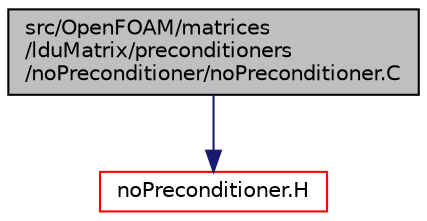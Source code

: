 digraph "src/OpenFOAM/matrices/lduMatrix/preconditioners/noPreconditioner/noPreconditioner.C"
{
  bgcolor="transparent";
  edge [fontname="Helvetica",fontsize="10",labelfontname="Helvetica",labelfontsize="10"];
  node [fontname="Helvetica",fontsize="10",shape=record];
  Node0 [label="src/OpenFOAM/matrices\l/lduMatrix/preconditioners\l/noPreconditioner/noPreconditioner.C",height=0.2,width=0.4,color="black", fillcolor="grey75", style="filled", fontcolor="black"];
  Node0 -> Node1 [color="midnightblue",fontsize="10",style="solid",fontname="Helvetica"];
  Node1 [label="noPreconditioner.H",height=0.2,width=0.4,color="red",URL="$a11366.html"];
}
